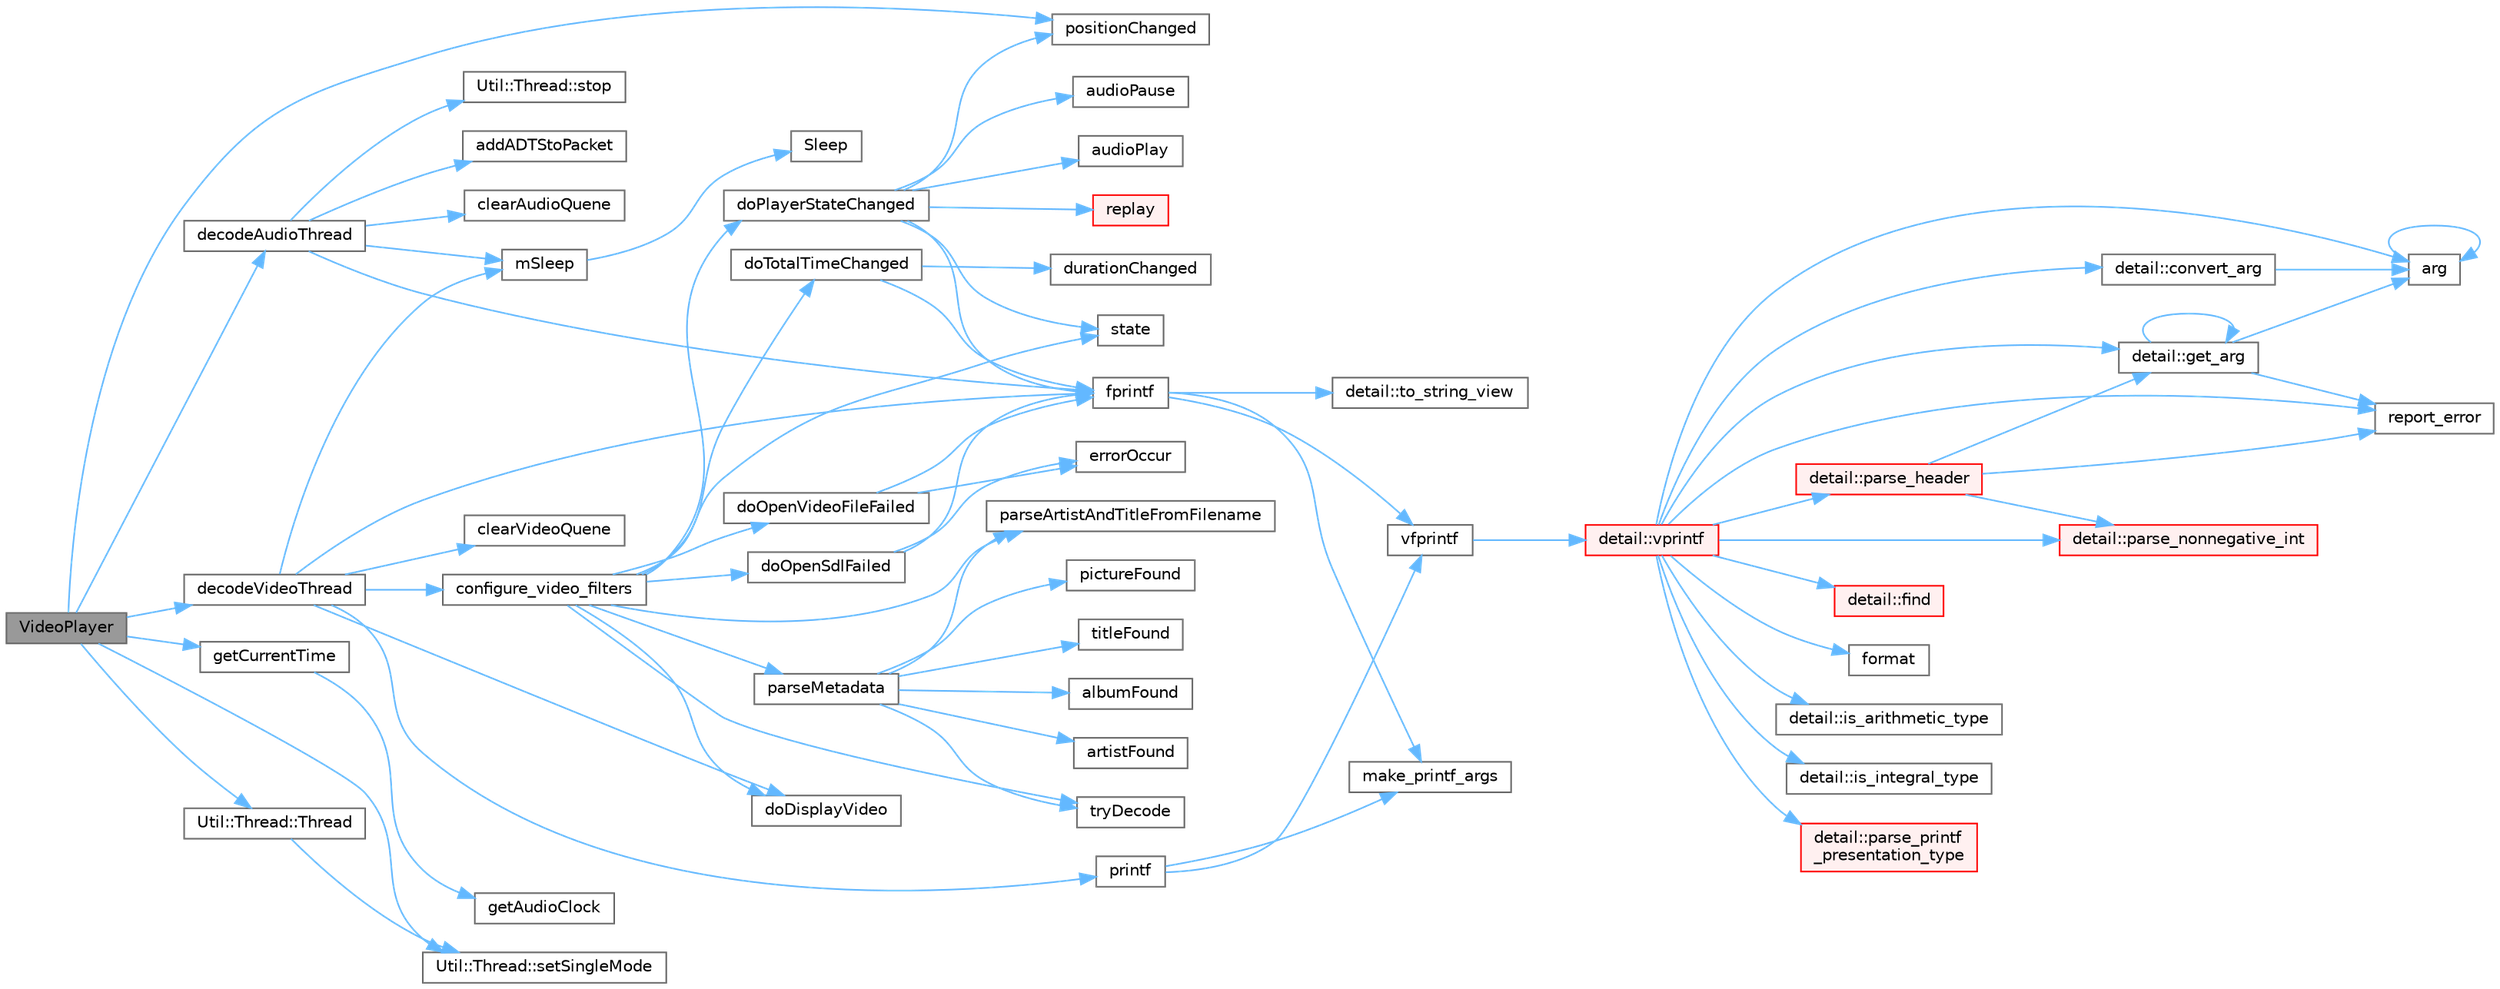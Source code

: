 digraph "VideoPlayer"
{
 // LATEX_PDF_SIZE
  bgcolor="transparent";
  edge [fontname=Helvetica,fontsize=10,labelfontname=Helvetica,labelfontsize=10];
  node [fontname=Helvetica,fontsize=10,shape=box,height=0.2,width=0.4];
  rankdir="LR";
  Node1 [id="Node000001",label="VideoPlayer",height=0.2,width=0.4,color="gray40", fillcolor="grey60", style="filled", fontcolor="black",tooltip="构造函数"];
  Node1 -> Node2 [id="edge1_Node000001_Node000002",color="steelblue1",style="solid",tooltip=" "];
  Node2 [id="Node000002",label="decodeAudioThread",height=0.2,width=0.4,color="grey40", fillcolor="white", style="filled",URL="$class_video_player.html#a2ba33c6ddac0c818dd97209894fb9c09",tooltip="音频解码线程函数"];
  Node2 -> Node3 [id="edge2_Node000002_Node000003",color="steelblue1",style="solid",tooltip=" "];
  Node3 [id="Node000003",label="addADTStoPacket",height=0.2,width=0.4,color="grey40", fillcolor="white", style="filled",URL="$_video_player___audio_thread_8cpp.html#a54de6d76a98f82f7d4f3d7eb9ff63045",tooltip="添加 ADTS 头到 AAC 数据包"];
  Node2 -> Node4 [id="edge3_Node000002_Node000004",color="steelblue1",style="solid",tooltip=" "];
  Node4 [id="Node000004",label="clearAudioQuene",height=0.2,width=0.4,color="grey40", fillcolor="white", style="filled",URL="$class_video_player.html#a44eeeb1756616e026e2dd81e82921790",tooltip="清空音频队列"];
  Node2 -> Node5 [id="edge4_Node000002_Node000005",color="steelblue1",style="solid",tooltip=" "];
  Node5 [id="Node000005",label="fprintf",height=0.2,width=0.4,color="grey40", fillcolor="white", style="filled",URL="$printf_8h.html#a9f315126362cae9675de1642105e631e",tooltip="Formats args according to specifications in fmt and writes the output to f."];
  Node5 -> Node6 [id="edge5_Node000005_Node000006",color="steelblue1",style="solid",tooltip=" "];
  Node6 [id="Node000006",label="make_printf_args",height=0.2,width=0.4,color="grey40", fillcolor="white", style="filled",URL="$printf_8h.html#a27dcc0efcda04388971dbea3c875f122",tooltip="Constructs an format_arg_store object that contains references to arguments and can be implicitly con..."];
  Node5 -> Node7 [id="edge6_Node000005_Node000007",color="steelblue1",style="solid",tooltip=" "];
  Node7 [id="Node000007",label="detail::to_string_view",height=0.2,width=0.4,color="grey40", fillcolor="white", style="filled",URL="$namespacedetail.html#af3fca38e6688d36bd47d0c690b16e49a",tooltip=" "];
  Node5 -> Node8 [id="edge7_Node000005_Node000008",color="steelblue1",style="solid",tooltip=" "];
  Node8 [id="Node000008",label="vfprintf",height=0.2,width=0.4,color="grey40", fillcolor="white", style="filled",URL="$printf_8h.html#abb30aad964fc771fb52cf3ad88649df2",tooltip=" "];
  Node8 -> Node9 [id="edge8_Node000008_Node000009",color="steelblue1",style="solid",tooltip=" "];
  Node9 [id="Node000009",label="detail::vprintf",height=0.2,width=0.4,color="red", fillcolor="#FFF0F0", style="filled",URL="$namespacedetail.html#a755ec613824f57d29068751f166ad91b",tooltip=" "];
  Node9 -> Node10 [id="edge9_Node000009_Node000010",color="steelblue1",style="solid",tooltip=" "];
  Node10 [id="Node000010",label="arg",height=0.2,width=0.4,color="grey40", fillcolor="white", style="filled",URL="$base_8h.html#a2c8e80c1b1c8b7747e99b8e9a24a0429",tooltip="Returns a named argument to be used in a formatting function."];
  Node10 -> Node10 [id="edge10_Node000010_Node000010",color="steelblue1",style="solid",tooltip=" "];
  Node9 -> Node11 [id="edge11_Node000009_Node000011",color="steelblue1",style="solid",tooltip=" "];
  Node11 [id="Node000011",label="detail::convert_arg",height=0.2,width=0.4,color="grey40", fillcolor="white", style="filled",URL="$namespacedetail.html#a1092422aa9ff50b4eaa2068e31ccff0f",tooltip=" "];
  Node11 -> Node10 [id="edge12_Node000011_Node000010",color="steelblue1",style="solid",tooltip=" "];
  Node9 -> Node12 [id="edge13_Node000009_Node000012",color="steelblue1",style="solid",tooltip=" "];
  Node12 [id="Node000012",label="detail::find",height=0.2,width=0.4,color="red", fillcolor="#FFF0F0", style="filled",URL="$namespacedetail.html#a02307ec0131a3aa9df2db7c2f10b69f2",tooltip=" "];
  Node9 -> Node14 [id="edge14_Node000009_Node000014",color="steelblue1",style="solid",tooltip=" "];
  Node14 [id="Node000014",label="format",height=0.2,width=0.4,color="grey40", fillcolor="white", style="filled",URL="$color_8h.html#a12b134d4f21276bc7e0473bd2cdb1c9c",tooltip="Formats arguments and returns the result as a string using ANSI escape sequences to specify text form..."];
  Node9 -> Node15 [id="edge15_Node000009_Node000015",color="steelblue1",style="solid",tooltip=" "];
  Node15 [id="Node000015",label="detail::get_arg",height=0.2,width=0.4,color="grey40", fillcolor="white", style="filled",URL="$namespacedetail.html#a727b5e700f6f0e3aca7e0181e45240f3",tooltip=" "];
  Node15 -> Node10 [id="edge16_Node000015_Node000010",color="steelblue1",style="solid",tooltip=" "];
  Node15 -> Node15 [id="edge17_Node000015_Node000015",color="steelblue1",style="solid",tooltip=" "];
  Node15 -> Node16 [id="edge18_Node000015_Node000016",color="steelblue1",style="solid",tooltip=" "];
  Node16 [id="Node000016",label="report_error",height=0.2,width=0.4,color="grey40", fillcolor="white", style="filled",URL="$format-inl_8h.html#a5555893692b00b61b3886349332fd01f",tooltip="Reports a format error at compile time or, via a format_error exception, at runtime."];
  Node9 -> Node17 [id="edge19_Node000009_Node000017",color="steelblue1",style="solid",tooltip=" "];
  Node17 [id="Node000017",label="detail::is_arithmetic_type",height=0.2,width=0.4,color="grey40", fillcolor="white", style="filled",URL="$namespacedetail.html#a21ef35f3306ada700061355953e35f4d",tooltip=" "];
  Node9 -> Node18 [id="edge20_Node000009_Node000018",color="steelblue1",style="solid",tooltip=" "];
  Node18 [id="Node000018",label="detail::is_integral_type",height=0.2,width=0.4,color="grey40", fillcolor="white", style="filled",URL="$namespacedetail.html#a4bed1b172ef600201e6d59ec7f532d0f",tooltip=" "];
  Node9 -> Node19 [id="edge21_Node000009_Node000019",color="steelblue1",style="solid",tooltip=" "];
  Node19 [id="Node000019",label="detail::parse_header",height=0.2,width=0.4,color="red", fillcolor="#FFF0F0", style="filled",URL="$namespacedetail.html#af191853bad5ee9cfad04aad57ce3f761",tooltip=" "];
  Node19 -> Node15 [id="edge22_Node000019_Node000015",color="steelblue1",style="solid",tooltip=" "];
  Node19 -> Node28 [id="edge23_Node000019_Node000028",color="steelblue1",style="solid",tooltip=" "];
  Node28 [id="Node000028",label="detail::parse_nonnegative_int",height=0.2,width=0.4,color="red", fillcolor="#FFF0F0", style="filled",URL="$namespacedetail.html#ac51bc4cc7c73f12b3605eee5c2d29700",tooltip=" "];
  Node19 -> Node16 [id="edge24_Node000019_Node000016",color="steelblue1",style="solid",tooltip=" "];
  Node9 -> Node28 [id="edge25_Node000009_Node000028",color="steelblue1",style="solid",tooltip=" "];
  Node9 -> Node30 [id="edge26_Node000009_Node000030",color="steelblue1",style="solid",tooltip=" "];
  Node30 [id="Node000030",label="detail::parse_printf\l_presentation_type",height=0.2,width=0.4,color="red", fillcolor="#FFF0F0", style="filled",URL="$namespacedetail.html#ab32eb7489f534b4b7afa8efd2f3c770e",tooltip=" "];
  Node9 -> Node16 [id="edge27_Node000009_Node000016",color="steelblue1",style="solid",tooltip=" "];
  Node2 -> Node38 [id="edge28_Node000002_Node000038",color="steelblue1",style="solid",tooltip=" "];
  Node38 [id="Node000038",label="mSleep",height=0.2,width=0.4,color="grey40", fillcolor="white", style="filled",URL="$util_8cpp.html#af63aadf5a7dfc51dcb87717112e1e04b",tooltip="跨平台毫秒级睡眠函数"];
  Node38 -> Node39 [id="edge29_Node000038_Node000039",color="steelblue1",style="solid",tooltip=" "];
  Node39 [id="Node000039",label="Sleep",height=0.2,width=0.4,color="grey40", fillcolor="white", style="filled",URL="$util_8cpp.html#adb8bf6f8fadfa5e88a7da603d0cc1b28",tooltip="跨平台睡眠函数（非 Windows 平台）"];
  Node2 -> Node40 [id="edge30_Node000002_Node000040",color="steelblue1",style="solid",tooltip=" "];
  Node40 [id="Node000040",label="Util::Thread::stop",height=0.2,width=0.4,color="grey40", fillcolor="white", style="filled",URL="$class_util_1_1_thread.html#a8c528baf37154d347366083f0f816846",tooltip="停止线程"];
  Node1 -> Node41 [id="edge31_Node000001_Node000041",color="steelblue1",style="solid",tooltip=" "];
  Node41 [id="Node000041",label="decodeVideoThread",height=0.2,width=0.4,color="grey40", fillcolor="white", style="filled",URL="$class_video_player.html#a3dc80fcbdb85689f912b45f6eb534028",tooltip="视频解码线程函数"];
  Node41 -> Node42 [id="edge32_Node000041_Node000042",color="steelblue1",style="solid",tooltip=" "];
  Node42 [id="Node000042",label="clearVideoQuene",height=0.2,width=0.4,color="grey40", fillcolor="white", style="filled",URL="$class_video_player.html#a7b6baa67246e7572435237e38c422329",tooltip="清空视频队列"];
  Node41 -> Node43 [id="edge33_Node000041_Node000043",color="steelblue1",style="solid",tooltip=" "];
  Node43 [id="Node000043",label="configure_video_filters",height=0.2,width=0.4,color="grey40", fillcolor="white", style="filled",URL="$class_video_player.html#aed20f78ebe0b43d0e204e06be360f606",tooltip="配置视频滤镜"];
  Node43 -> Node44 [id="edge34_Node000043_Node000044",color="steelblue1",style="solid",tooltip=" "];
  Node44 [id="Node000044",label="doDisplayVideo",height=0.2,width=0.4,color="grey40", fillcolor="white", style="filled",URL="$class_video_player.html#a097cba560ed7e67932360ecf0a1f60dc",tooltip="显示视频数据回调"];
  Node43 -> Node45 [id="edge35_Node000043_Node000045",color="steelblue1",style="solid",tooltip=" "];
  Node45 [id="Node000045",label="doOpenSdlFailed",height=0.2,width=0.4,color="grey40", fillcolor="white", style="filled",URL="$class_video_player.html#a0ba68b0afb69d9ce73f19e64db5f3636",tooltip="打开 SDL 失败回调"];
  Node45 -> Node46 [id="edge36_Node000045_Node000046",color="steelblue1",style="solid",tooltip=" "];
  Node46 [id="Node000046",label="errorOccur",height=0.2,width=0.4,color="grey40", fillcolor="white", style="filled",URL="$class_video_player.html#a126a100faafb6f0e8a26cc3f0f530f9e",tooltip="错误发生信号"];
  Node45 -> Node5 [id="edge37_Node000045_Node000005",color="steelblue1",style="solid",tooltip=" "];
  Node43 -> Node47 [id="edge38_Node000043_Node000047",color="steelblue1",style="solid",tooltip=" "];
  Node47 [id="Node000047",label="doOpenVideoFileFailed",height=0.2,width=0.4,color="grey40", fillcolor="white", style="filled",URL="$class_video_player.html#a5fff8eb62b6d1a16f6b307d4e2bf4f07",tooltip="打开视频文件失败回调"];
  Node47 -> Node46 [id="edge39_Node000047_Node000046",color="steelblue1",style="solid",tooltip=" "];
  Node47 -> Node5 [id="edge40_Node000047_Node000005",color="steelblue1",style="solid",tooltip=" "];
  Node43 -> Node48 [id="edge41_Node000043_Node000048",color="steelblue1",style="solid",tooltip=" "];
  Node48 [id="Node000048",label="doPlayerStateChanged",height=0.2,width=0.4,color="grey40", fillcolor="white", style="filled",URL="$class_video_player.html#a22bc616c65129c31d2c75f4ed881c44a",tooltip="播放器状态变更回调"];
  Node48 -> Node49 [id="edge42_Node000048_Node000049",color="steelblue1",style="solid",tooltip=" "];
  Node49 [id="Node000049",label="audioPause",height=0.2,width=0.4,color="grey40", fillcolor="white", style="filled",URL="$class_video_player.html#a485acf191409d3a0e427e72600b540b8",tooltip="播放暂停信号"];
  Node48 -> Node50 [id="edge43_Node000048_Node000050",color="steelblue1",style="solid",tooltip=" "];
  Node50 [id="Node000050",label="audioPlay",height=0.2,width=0.4,color="grey40", fillcolor="white", style="filled",URL="$class_video_player.html#a509af965f457b475f0b6d7f68073f629",tooltip="播放开始信号"];
  Node48 -> Node5 [id="edge44_Node000048_Node000005",color="steelblue1",style="solid",tooltip=" "];
  Node48 -> Node51 [id="edge45_Node000048_Node000051",color="steelblue1",style="solid",tooltip=" "];
  Node51 [id="Node000051",label="positionChanged",height=0.2,width=0.4,color="grey40", fillcolor="white", style="filled",URL="$class_video_player.html#aad3a36958bda571878a49469beb6d204",tooltip="播放位置变更信号"];
  Node48 -> Node52 [id="edge46_Node000048_Node000052",color="steelblue1",style="solid",tooltip=" "];
  Node52 [id="Node000052",label="replay",height=0.2,width=0.4,color="red", fillcolor="#FFF0F0", style="filled",URL="$class_video_player.html#a97827e51f022776ec533db2579e110a5",tooltip="重新播放"];
  Node48 -> Node58 [id="edge47_Node000048_Node000058",color="steelblue1",style="solid",tooltip=" "];
  Node58 [id="Node000058",label="state",height=0.2,width=0.4,color="grey40", fillcolor="white", style="filled",URL="$class_video_player.html#acf42de6572f1e3e6aca988477c3662cf",tooltip="获取播放器状态"];
  Node43 -> Node59 [id="edge48_Node000043_Node000059",color="steelblue1",style="solid",tooltip=" "];
  Node59 [id="Node000059",label="doTotalTimeChanged",height=0.2,width=0.4,color="grey40", fillcolor="white", style="filled",URL="$class_video_player.html#adccbc43146f9eb5b35c8e1c054c2065e",tooltip="视频时长变更回调"];
  Node59 -> Node60 [id="edge49_Node000059_Node000060",color="steelblue1",style="solid",tooltip=" "];
  Node60 [id="Node000060",label="durationChanged",height=0.2,width=0.4,color="grey40", fillcolor="white", style="filled",URL="$class_video_player.html#a48c11a9dd53207b09f0db2feb7141390",tooltip="总时长变更信号"];
  Node59 -> Node5 [id="edge50_Node000059_Node000005",color="steelblue1",style="solid",tooltip=" "];
  Node43 -> Node61 [id="edge51_Node000043_Node000061",color="steelblue1",style="solid",tooltip=" "];
  Node61 [id="Node000061",label="parseArtistAndTitleFromFilename",height=0.2,width=0.4,color="grey40", fillcolor="white", style="filled",URL="$class_video_player.html#ae3f67b8f461f9d47c8427ab2e444ac24",tooltip="从文件名解析艺术家和标题"];
  Node43 -> Node62 [id="edge52_Node000043_Node000062",color="steelblue1",style="solid",tooltip=" "];
  Node62 [id="Node000062",label="parseMetadata",height=0.2,width=0.4,color="grey40", fillcolor="white", style="filled",URL="$class_video_player.html#a64b5e8d13b972e77c929b7acdc807f33",tooltip="解析元数据"];
  Node62 -> Node63 [id="edge53_Node000062_Node000063",color="steelblue1",style="solid",tooltip=" "];
  Node63 [id="Node000063",label="albumFound",height=0.2,width=0.4,color="grey40", fillcolor="white", style="filled",URL="$class_video_player.html#ad5897ae0950fb974f6336d38bcdbcacf",tooltip="专辑信息变更信号"];
  Node62 -> Node64 [id="edge54_Node000062_Node000064",color="steelblue1",style="solid",tooltip=" "];
  Node64 [id="Node000064",label="artistFound",height=0.2,width=0.4,color="grey40", fillcolor="white", style="filled",URL="$class_video_player.html#a2bb9587899e3502d992dfedd8096ea28",tooltip="艺术家信息变更信号"];
  Node62 -> Node61 [id="edge55_Node000062_Node000061",color="steelblue1",style="solid",tooltip=" "];
  Node62 -> Node65 [id="edge56_Node000062_Node000065",color="steelblue1",style="solid",tooltip=" "];
  Node65 [id="Node000065",label="pictureFound",height=0.2,width=0.4,color="grey40", fillcolor="white", style="filled",URL="$class_video_player.html#aa304fee8e43ebf88093434c5aac21833",tooltip="专辑图片变更信号"];
  Node62 -> Node66 [id="edge57_Node000062_Node000066",color="steelblue1",style="solid",tooltip=" "];
  Node66 [id="Node000066",label="titleFound",height=0.2,width=0.4,color="grey40", fillcolor="white", style="filled",URL="$class_video_player.html#a86c43bbc08447da8f8264aeafb0fcd77",tooltip="标题信息变更信号"];
  Node62 -> Node67 [id="edge58_Node000062_Node000067",color="steelblue1",style="solid",tooltip=" "];
  Node67 [id="Node000067",label="tryDecode",height=0.2,width=0.4,color="grey40", fillcolor="white", style="filled",URL="$class_video_player.html#a5c5d0b396ca03af8c1e1da9bf01d4fc2",tooltip="尝试解码元数据"];
  Node43 -> Node58 [id="edge59_Node000043_Node000058",color="steelblue1",style="solid",tooltip=" "];
  Node43 -> Node67 [id="edge60_Node000043_Node000067",color="steelblue1",style="solid",tooltip=" "];
  Node41 -> Node44 [id="edge61_Node000041_Node000044",color="steelblue1",style="solid",tooltip=" "];
  Node41 -> Node5 [id="edge62_Node000041_Node000005",color="steelblue1",style="solid",tooltip=" "];
  Node41 -> Node38 [id="edge63_Node000041_Node000038",color="steelblue1",style="solid",tooltip=" "];
  Node41 -> Node68 [id="edge64_Node000041_Node000068",color="steelblue1",style="solid",tooltip=" "];
  Node68 [id="Node000068",label="printf",height=0.2,width=0.4,color="grey40", fillcolor="white", style="filled",URL="$printf_8h.html#aee3ed3a831f25f07e7be3919fff2203a",tooltip="Formats args according to specifications in fmt and writes the output to stdout."];
  Node68 -> Node6 [id="edge65_Node000068_Node000006",color="steelblue1",style="solid",tooltip=" "];
  Node68 -> Node8 [id="edge66_Node000068_Node000008",color="steelblue1",style="solid",tooltip=" "];
  Node1 -> Node69 [id="edge67_Node000001_Node000069",color="steelblue1",style="solid",tooltip=" "];
  Node69 [id="Node000069",label="getCurrentTime",height=0.2,width=0.4,color="grey40", fillcolor="white", style="filled",URL="$class_video_player.html#a463a315c57bd6bbc04cf5f8486b513b7",tooltip="获取当前播放时间"];
  Node69 -> Node70 [id="edge68_Node000069_Node000070",color="steelblue1",style="solid",tooltip=" "];
  Node70 [id="Node000070",label="getAudioClock",height=0.2,width=0.4,color="grey40", fillcolor="white", style="filled",URL="$class_video_player.html#a9d0b65926f2f3373afb9c2c54b58e76b",tooltip="获取音频时钟"];
  Node1 -> Node51 [id="edge69_Node000001_Node000051",color="steelblue1",style="solid",tooltip=" "];
  Node1 -> Node71 [id="edge70_Node000001_Node000071",color="steelblue1",style="solid",tooltip=" "];
  Node71 [id="Node000071",label="Util::Thread::setSingleMode",height=0.2,width=0.4,color="grey40", fillcolor="white", style="filled",URL="$class_util_1_1_thread.html#a76c31297b91ea59f7f62d2b9ddf14b5b",tooltip="设置单次模式"];
  Node1 -> Node72 [id="edge71_Node000001_Node000072",color="steelblue1",style="solid",tooltip=" "];
  Node72 [id="Node000072",label="Util::Thread::Thread",height=0.2,width=0.4,color="grey40", fillcolor="white", style="filled",URL="$class_util_1_1_thread.html#a7542b81caf3dbfcbd2b2f217fd10c240",tooltip="构造函数"];
  Node72 -> Node71 [id="edge72_Node000072_Node000071",color="steelblue1",style="solid",tooltip=" "];
}
